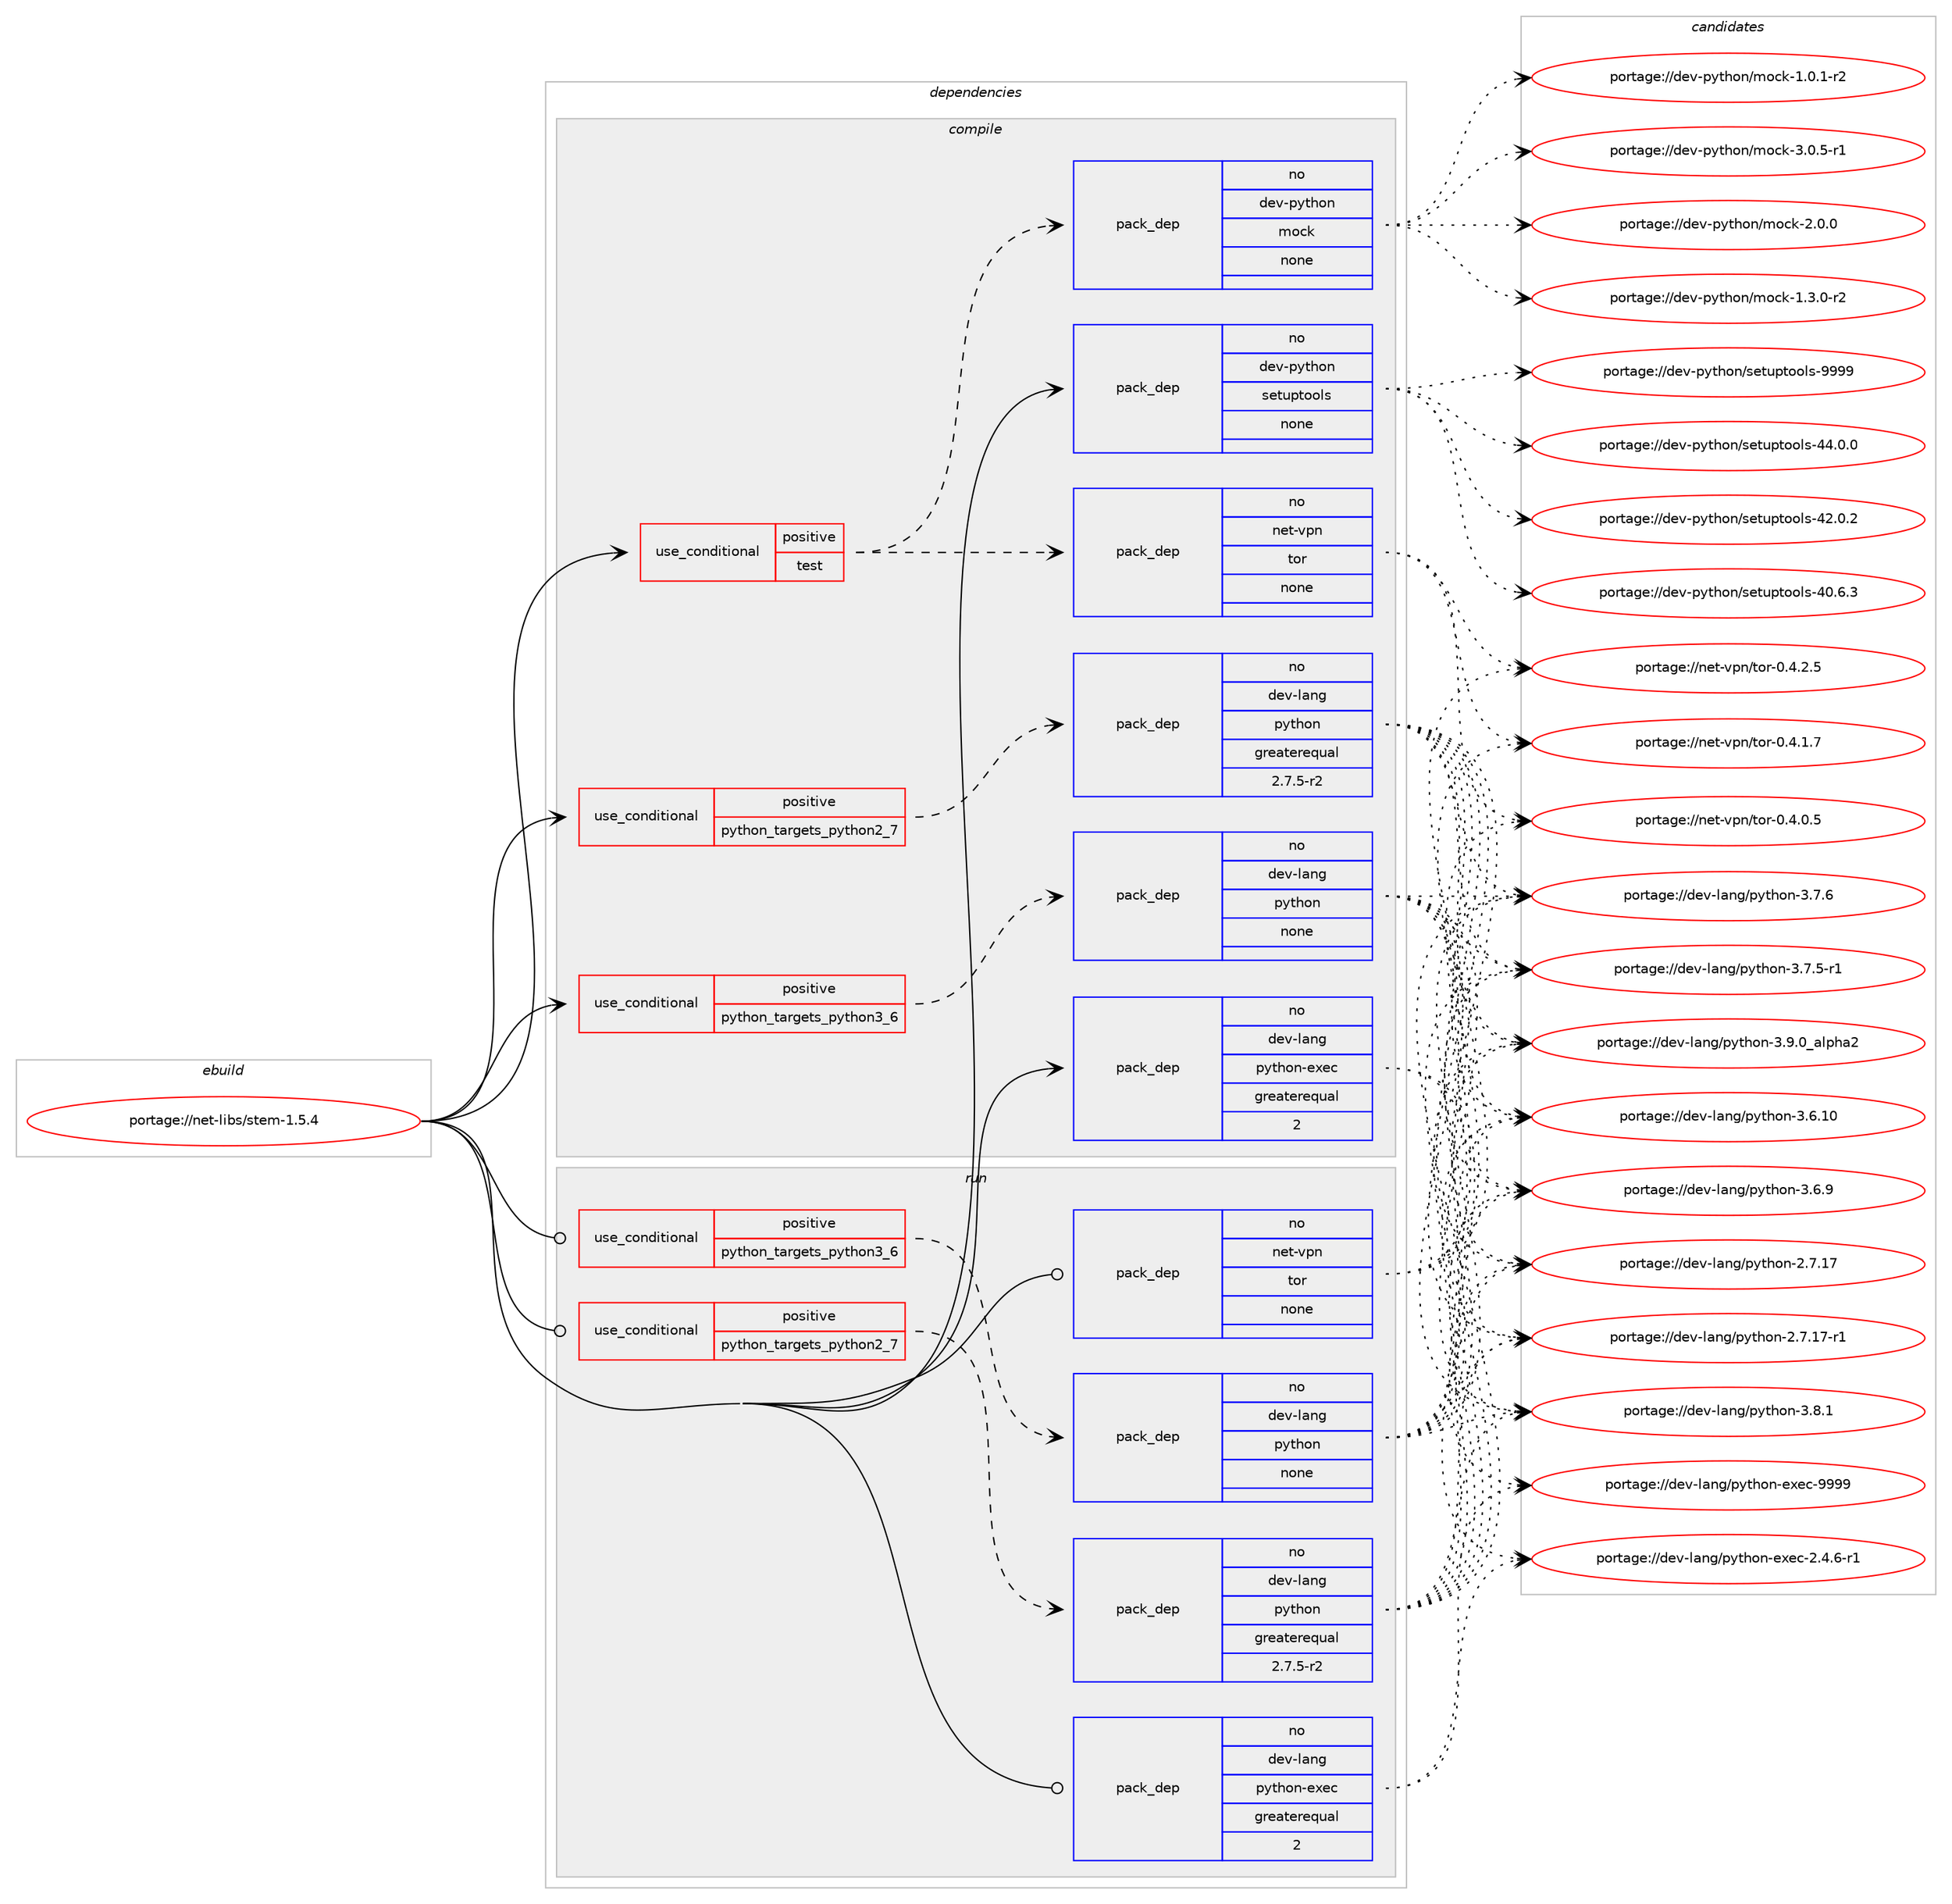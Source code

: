 digraph prolog {

# *************
# Graph options
# *************

newrank=true;
concentrate=true;
compound=true;
graph [rankdir=LR,fontname=Helvetica,fontsize=10,ranksep=1.5];#, ranksep=2.5, nodesep=0.2];
edge  [arrowhead=vee];
node  [fontname=Helvetica,fontsize=10];

# **********
# The ebuild
# **********

subgraph cluster_leftcol {
color=gray;
rank=same;
label=<<i>ebuild</i>>;
id [label="portage://net-libs/stem-1.5.4", color=red, width=4, href="../net-libs/stem-1.5.4.svg"];
}

# ****************
# The dependencies
# ****************

subgraph cluster_midcol {
color=gray;
label=<<i>dependencies</i>>;
subgraph cluster_compile {
fillcolor="#eeeeee";
style=filled;
label=<<i>compile</i>>;
subgraph cond29379 {
dependency144284 [label=<<TABLE BORDER="0" CELLBORDER="1" CELLSPACING="0" CELLPADDING="4"><TR><TD ROWSPAN="3" CELLPADDING="10">use_conditional</TD></TR><TR><TD>positive</TD></TR><TR><TD>python_targets_python2_7</TD></TR></TABLE>>, shape=none, color=red];
subgraph pack112569 {
dependency144285 [label=<<TABLE BORDER="0" CELLBORDER="1" CELLSPACING="0" CELLPADDING="4" WIDTH="220"><TR><TD ROWSPAN="6" CELLPADDING="30">pack_dep</TD></TR><TR><TD WIDTH="110">no</TD></TR><TR><TD>dev-lang</TD></TR><TR><TD>python</TD></TR><TR><TD>greaterequal</TD></TR><TR><TD>2.7.5-r2</TD></TR></TABLE>>, shape=none, color=blue];
}
dependency144284:e -> dependency144285:w [weight=20,style="dashed",arrowhead="vee"];
}
id:e -> dependency144284:w [weight=20,style="solid",arrowhead="vee"];
subgraph cond29380 {
dependency144286 [label=<<TABLE BORDER="0" CELLBORDER="1" CELLSPACING="0" CELLPADDING="4"><TR><TD ROWSPAN="3" CELLPADDING="10">use_conditional</TD></TR><TR><TD>positive</TD></TR><TR><TD>python_targets_python3_6</TD></TR></TABLE>>, shape=none, color=red];
subgraph pack112570 {
dependency144287 [label=<<TABLE BORDER="0" CELLBORDER="1" CELLSPACING="0" CELLPADDING="4" WIDTH="220"><TR><TD ROWSPAN="6" CELLPADDING="30">pack_dep</TD></TR><TR><TD WIDTH="110">no</TD></TR><TR><TD>dev-lang</TD></TR><TR><TD>python</TD></TR><TR><TD>none</TD></TR><TR><TD></TD></TR></TABLE>>, shape=none, color=blue];
}
dependency144286:e -> dependency144287:w [weight=20,style="dashed",arrowhead="vee"];
}
id:e -> dependency144286:w [weight=20,style="solid",arrowhead="vee"];
subgraph cond29381 {
dependency144288 [label=<<TABLE BORDER="0" CELLBORDER="1" CELLSPACING="0" CELLPADDING="4"><TR><TD ROWSPAN="3" CELLPADDING="10">use_conditional</TD></TR><TR><TD>positive</TD></TR><TR><TD>test</TD></TR></TABLE>>, shape=none, color=red];
subgraph pack112571 {
dependency144289 [label=<<TABLE BORDER="0" CELLBORDER="1" CELLSPACING="0" CELLPADDING="4" WIDTH="220"><TR><TD ROWSPAN="6" CELLPADDING="30">pack_dep</TD></TR><TR><TD WIDTH="110">no</TD></TR><TR><TD>dev-python</TD></TR><TR><TD>mock</TD></TR><TR><TD>none</TD></TR><TR><TD></TD></TR></TABLE>>, shape=none, color=blue];
}
dependency144288:e -> dependency144289:w [weight=20,style="dashed",arrowhead="vee"];
subgraph pack112572 {
dependency144290 [label=<<TABLE BORDER="0" CELLBORDER="1" CELLSPACING="0" CELLPADDING="4" WIDTH="220"><TR><TD ROWSPAN="6" CELLPADDING="30">pack_dep</TD></TR><TR><TD WIDTH="110">no</TD></TR><TR><TD>net-vpn</TD></TR><TR><TD>tor</TD></TR><TR><TD>none</TD></TR><TR><TD></TD></TR></TABLE>>, shape=none, color=blue];
}
dependency144288:e -> dependency144290:w [weight=20,style="dashed",arrowhead="vee"];
}
id:e -> dependency144288:w [weight=20,style="solid",arrowhead="vee"];
subgraph pack112573 {
dependency144291 [label=<<TABLE BORDER="0" CELLBORDER="1" CELLSPACING="0" CELLPADDING="4" WIDTH="220"><TR><TD ROWSPAN="6" CELLPADDING="30">pack_dep</TD></TR><TR><TD WIDTH="110">no</TD></TR><TR><TD>dev-lang</TD></TR><TR><TD>python-exec</TD></TR><TR><TD>greaterequal</TD></TR><TR><TD>2</TD></TR></TABLE>>, shape=none, color=blue];
}
id:e -> dependency144291:w [weight=20,style="solid",arrowhead="vee"];
subgraph pack112574 {
dependency144292 [label=<<TABLE BORDER="0" CELLBORDER="1" CELLSPACING="0" CELLPADDING="4" WIDTH="220"><TR><TD ROWSPAN="6" CELLPADDING="30">pack_dep</TD></TR><TR><TD WIDTH="110">no</TD></TR><TR><TD>dev-python</TD></TR><TR><TD>setuptools</TD></TR><TR><TD>none</TD></TR><TR><TD></TD></TR></TABLE>>, shape=none, color=blue];
}
id:e -> dependency144292:w [weight=20,style="solid",arrowhead="vee"];
}
subgraph cluster_compileandrun {
fillcolor="#eeeeee";
style=filled;
label=<<i>compile and run</i>>;
}
subgraph cluster_run {
fillcolor="#eeeeee";
style=filled;
label=<<i>run</i>>;
subgraph cond29382 {
dependency144293 [label=<<TABLE BORDER="0" CELLBORDER="1" CELLSPACING="0" CELLPADDING="4"><TR><TD ROWSPAN="3" CELLPADDING="10">use_conditional</TD></TR><TR><TD>positive</TD></TR><TR><TD>python_targets_python2_7</TD></TR></TABLE>>, shape=none, color=red];
subgraph pack112575 {
dependency144294 [label=<<TABLE BORDER="0" CELLBORDER="1" CELLSPACING="0" CELLPADDING="4" WIDTH="220"><TR><TD ROWSPAN="6" CELLPADDING="30">pack_dep</TD></TR><TR><TD WIDTH="110">no</TD></TR><TR><TD>dev-lang</TD></TR><TR><TD>python</TD></TR><TR><TD>greaterequal</TD></TR><TR><TD>2.7.5-r2</TD></TR></TABLE>>, shape=none, color=blue];
}
dependency144293:e -> dependency144294:w [weight=20,style="dashed",arrowhead="vee"];
}
id:e -> dependency144293:w [weight=20,style="solid",arrowhead="odot"];
subgraph cond29383 {
dependency144295 [label=<<TABLE BORDER="0" CELLBORDER="1" CELLSPACING="0" CELLPADDING="4"><TR><TD ROWSPAN="3" CELLPADDING="10">use_conditional</TD></TR><TR><TD>positive</TD></TR><TR><TD>python_targets_python3_6</TD></TR></TABLE>>, shape=none, color=red];
subgraph pack112576 {
dependency144296 [label=<<TABLE BORDER="0" CELLBORDER="1" CELLSPACING="0" CELLPADDING="4" WIDTH="220"><TR><TD ROWSPAN="6" CELLPADDING="30">pack_dep</TD></TR><TR><TD WIDTH="110">no</TD></TR><TR><TD>dev-lang</TD></TR><TR><TD>python</TD></TR><TR><TD>none</TD></TR><TR><TD></TD></TR></TABLE>>, shape=none, color=blue];
}
dependency144295:e -> dependency144296:w [weight=20,style="dashed",arrowhead="vee"];
}
id:e -> dependency144295:w [weight=20,style="solid",arrowhead="odot"];
subgraph pack112577 {
dependency144297 [label=<<TABLE BORDER="0" CELLBORDER="1" CELLSPACING="0" CELLPADDING="4" WIDTH="220"><TR><TD ROWSPAN="6" CELLPADDING="30">pack_dep</TD></TR><TR><TD WIDTH="110">no</TD></TR><TR><TD>dev-lang</TD></TR><TR><TD>python-exec</TD></TR><TR><TD>greaterequal</TD></TR><TR><TD>2</TD></TR></TABLE>>, shape=none, color=blue];
}
id:e -> dependency144297:w [weight=20,style="solid",arrowhead="odot"];
subgraph pack112578 {
dependency144298 [label=<<TABLE BORDER="0" CELLBORDER="1" CELLSPACING="0" CELLPADDING="4" WIDTH="220"><TR><TD ROWSPAN="6" CELLPADDING="30">pack_dep</TD></TR><TR><TD WIDTH="110">no</TD></TR><TR><TD>net-vpn</TD></TR><TR><TD>tor</TD></TR><TR><TD>none</TD></TR><TR><TD></TD></TR></TABLE>>, shape=none, color=blue];
}
id:e -> dependency144298:w [weight=20,style="solid",arrowhead="odot"];
}
}

# **************
# The candidates
# **************

subgraph cluster_choices {
rank=same;
color=gray;
label=<<i>candidates</i>>;

subgraph choice112569 {
color=black;
nodesep=1;
choice10010111845108971101034711212111610411111045514657464895971081121049750 [label="portage://dev-lang/python-3.9.0_alpha2", color=red, width=4,href="../dev-lang/python-3.9.0_alpha2.svg"];
choice100101118451089711010347112121116104111110455146564649 [label="portage://dev-lang/python-3.8.1", color=red, width=4,href="../dev-lang/python-3.8.1.svg"];
choice100101118451089711010347112121116104111110455146554654 [label="portage://dev-lang/python-3.7.6", color=red, width=4,href="../dev-lang/python-3.7.6.svg"];
choice1001011184510897110103471121211161041111104551465546534511449 [label="portage://dev-lang/python-3.7.5-r1", color=red, width=4,href="../dev-lang/python-3.7.5-r1.svg"];
choice100101118451089711010347112121116104111110455146544657 [label="portage://dev-lang/python-3.6.9", color=red, width=4,href="../dev-lang/python-3.6.9.svg"];
choice10010111845108971101034711212111610411111045514654464948 [label="portage://dev-lang/python-3.6.10", color=red, width=4,href="../dev-lang/python-3.6.10.svg"];
choice100101118451089711010347112121116104111110455046554649554511449 [label="portage://dev-lang/python-2.7.17-r1", color=red, width=4,href="../dev-lang/python-2.7.17-r1.svg"];
choice10010111845108971101034711212111610411111045504655464955 [label="portage://dev-lang/python-2.7.17", color=red, width=4,href="../dev-lang/python-2.7.17.svg"];
dependency144285:e -> choice10010111845108971101034711212111610411111045514657464895971081121049750:w [style=dotted,weight="100"];
dependency144285:e -> choice100101118451089711010347112121116104111110455146564649:w [style=dotted,weight="100"];
dependency144285:e -> choice100101118451089711010347112121116104111110455146554654:w [style=dotted,weight="100"];
dependency144285:e -> choice1001011184510897110103471121211161041111104551465546534511449:w [style=dotted,weight="100"];
dependency144285:e -> choice100101118451089711010347112121116104111110455146544657:w [style=dotted,weight="100"];
dependency144285:e -> choice10010111845108971101034711212111610411111045514654464948:w [style=dotted,weight="100"];
dependency144285:e -> choice100101118451089711010347112121116104111110455046554649554511449:w [style=dotted,weight="100"];
dependency144285:e -> choice10010111845108971101034711212111610411111045504655464955:w [style=dotted,weight="100"];
}
subgraph choice112570 {
color=black;
nodesep=1;
choice10010111845108971101034711212111610411111045514657464895971081121049750 [label="portage://dev-lang/python-3.9.0_alpha2", color=red, width=4,href="../dev-lang/python-3.9.0_alpha2.svg"];
choice100101118451089711010347112121116104111110455146564649 [label="portage://dev-lang/python-3.8.1", color=red, width=4,href="../dev-lang/python-3.8.1.svg"];
choice100101118451089711010347112121116104111110455146554654 [label="portage://dev-lang/python-3.7.6", color=red, width=4,href="../dev-lang/python-3.7.6.svg"];
choice1001011184510897110103471121211161041111104551465546534511449 [label="portage://dev-lang/python-3.7.5-r1", color=red, width=4,href="../dev-lang/python-3.7.5-r1.svg"];
choice100101118451089711010347112121116104111110455146544657 [label="portage://dev-lang/python-3.6.9", color=red, width=4,href="../dev-lang/python-3.6.9.svg"];
choice10010111845108971101034711212111610411111045514654464948 [label="portage://dev-lang/python-3.6.10", color=red, width=4,href="../dev-lang/python-3.6.10.svg"];
choice100101118451089711010347112121116104111110455046554649554511449 [label="portage://dev-lang/python-2.7.17-r1", color=red, width=4,href="../dev-lang/python-2.7.17-r1.svg"];
choice10010111845108971101034711212111610411111045504655464955 [label="portage://dev-lang/python-2.7.17", color=red, width=4,href="../dev-lang/python-2.7.17.svg"];
dependency144287:e -> choice10010111845108971101034711212111610411111045514657464895971081121049750:w [style=dotted,weight="100"];
dependency144287:e -> choice100101118451089711010347112121116104111110455146564649:w [style=dotted,weight="100"];
dependency144287:e -> choice100101118451089711010347112121116104111110455146554654:w [style=dotted,weight="100"];
dependency144287:e -> choice1001011184510897110103471121211161041111104551465546534511449:w [style=dotted,weight="100"];
dependency144287:e -> choice100101118451089711010347112121116104111110455146544657:w [style=dotted,weight="100"];
dependency144287:e -> choice10010111845108971101034711212111610411111045514654464948:w [style=dotted,weight="100"];
dependency144287:e -> choice100101118451089711010347112121116104111110455046554649554511449:w [style=dotted,weight="100"];
dependency144287:e -> choice10010111845108971101034711212111610411111045504655464955:w [style=dotted,weight="100"];
}
subgraph choice112571 {
color=black;
nodesep=1;
choice1001011184511212111610411111047109111991074551464846534511449 [label="portage://dev-python/mock-3.0.5-r1", color=red, width=4,href="../dev-python/mock-3.0.5-r1.svg"];
choice100101118451121211161041111104710911199107455046484648 [label="portage://dev-python/mock-2.0.0", color=red, width=4,href="../dev-python/mock-2.0.0.svg"];
choice1001011184511212111610411111047109111991074549465146484511450 [label="portage://dev-python/mock-1.3.0-r2", color=red, width=4,href="../dev-python/mock-1.3.0-r2.svg"];
choice1001011184511212111610411111047109111991074549464846494511450 [label="portage://dev-python/mock-1.0.1-r2", color=red, width=4,href="../dev-python/mock-1.0.1-r2.svg"];
dependency144289:e -> choice1001011184511212111610411111047109111991074551464846534511449:w [style=dotted,weight="100"];
dependency144289:e -> choice100101118451121211161041111104710911199107455046484648:w [style=dotted,weight="100"];
dependency144289:e -> choice1001011184511212111610411111047109111991074549465146484511450:w [style=dotted,weight="100"];
dependency144289:e -> choice1001011184511212111610411111047109111991074549464846494511450:w [style=dotted,weight="100"];
}
subgraph choice112572 {
color=black;
nodesep=1;
choice11010111645118112110471161111144548465246504653 [label="portage://net-vpn/tor-0.4.2.5", color=red, width=4,href="../net-vpn/tor-0.4.2.5.svg"];
choice11010111645118112110471161111144548465246494655 [label="portage://net-vpn/tor-0.4.1.7", color=red, width=4,href="../net-vpn/tor-0.4.1.7.svg"];
choice11010111645118112110471161111144548465246484653 [label="portage://net-vpn/tor-0.4.0.5", color=red, width=4,href="../net-vpn/tor-0.4.0.5.svg"];
dependency144290:e -> choice11010111645118112110471161111144548465246504653:w [style=dotted,weight="100"];
dependency144290:e -> choice11010111645118112110471161111144548465246494655:w [style=dotted,weight="100"];
dependency144290:e -> choice11010111645118112110471161111144548465246484653:w [style=dotted,weight="100"];
}
subgraph choice112573 {
color=black;
nodesep=1;
choice10010111845108971101034711212111610411111045101120101994557575757 [label="portage://dev-lang/python-exec-9999", color=red, width=4,href="../dev-lang/python-exec-9999.svg"];
choice10010111845108971101034711212111610411111045101120101994550465246544511449 [label="portage://dev-lang/python-exec-2.4.6-r1", color=red, width=4,href="../dev-lang/python-exec-2.4.6-r1.svg"];
dependency144291:e -> choice10010111845108971101034711212111610411111045101120101994557575757:w [style=dotted,weight="100"];
dependency144291:e -> choice10010111845108971101034711212111610411111045101120101994550465246544511449:w [style=dotted,weight="100"];
}
subgraph choice112574 {
color=black;
nodesep=1;
choice10010111845112121116104111110471151011161171121161111111081154557575757 [label="portage://dev-python/setuptools-9999", color=red, width=4,href="../dev-python/setuptools-9999.svg"];
choice100101118451121211161041111104711510111611711211611111110811545525246484648 [label="portage://dev-python/setuptools-44.0.0", color=red, width=4,href="../dev-python/setuptools-44.0.0.svg"];
choice100101118451121211161041111104711510111611711211611111110811545525046484650 [label="portage://dev-python/setuptools-42.0.2", color=red, width=4,href="../dev-python/setuptools-42.0.2.svg"];
choice100101118451121211161041111104711510111611711211611111110811545524846544651 [label="portage://dev-python/setuptools-40.6.3", color=red, width=4,href="../dev-python/setuptools-40.6.3.svg"];
dependency144292:e -> choice10010111845112121116104111110471151011161171121161111111081154557575757:w [style=dotted,weight="100"];
dependency144292:e -> choice100101118451121211161041111104711510111611711211611111110811545525246484648:w [style=dotted,weight="100"];
dependency144292:e -> choice100101118451121211161041111104711510111611711211611111110811545525046484650:w [style=dotted,weight="100"];
dependency144292:e -> choice100101118451121211161041111104711510111611711211611111110811545524846544651:w [style=dotted,weight="100"];
}
subgraph choice112575 {
color=black;
nodesep=1;
choice10010111845108971101034711212111610411111045514657464895971081121049750 [label="portage://dev-lang/python-3.9.0_alpha2", color=red, width=4,href="../dev-lang/python-3.9.0_alpha2.svg"];
choice100101118451089711010347112121116104111110455146564649 [label="portage://dev-lang/python-3.8.1", color=red, width=4,href="../dev-lang/python-3.8.1.svg"];
choice100101118451089711010347112121116104111110455146554654 [label="portage://dev-lang/python-3.7.6", color=red, width=4,href="../dev-lang/python-3.7.6.svg"];
choice1001011184510897110103471121211161041111104551465546534511449 [label="portage://dev-lang/python-3.7.5-r1", color=red, width=4,href="../dev-lang/python-3.7.5-r1.svg"];
choice100101118451089711010347112121116104111110455146544657 [label="portage://dev-lang/python-3.6.9", color=red, width=4,href="../dev-lang/python-3.6.9.svg"];
choice10010111845108971101034711212111610411111045514654464948 [label="portage://dev-lang/python-3.6.10", color=red, width=4,href="../dev-lang/python-3.6.10.svg"];
choice100101118451089711010347112121116104111110455046554649554511449 [label="portage://dev-lang/python-2.7.17-r1", color=red, width=4,href="../dev-lang/python-2.7.17-r1.svg"];
choice10010111845108971101034711212111610411111045504655464955 [label="portage://dev-lang/python-2.7.17", color=red, width=4,href="../dev-lang/python-2.7.17.svg"];
dependency144294:e -> choice10010111845108971101034711212111610411111045514657464895971081121049750:w [style=dotted,weight="100"];
dependency144294:e -> choice100101118451089711010347112121116104111110455146564649:w [style=dotted,weight="100"];
dependency144294:e -> choice100101118451089711010347112121116104111110455146554654:w [style=dotted,weight="100"];
dependency144294:e -> choice1001011184510897110103471121211161041111104551465546534511449:w [style=dotted,weight="100"];
dependency144294:e -> choice100101118451089711010347112121116104111110455146544657:w [style=dotted,weight="100"];
dependency144294:e -> choice10010111845108971101034711212111610411111045514654464948:w [style=dotted,weight="100"];
dependency144294:e -> choice100101118451089711010347112121116104111110455046554649554511449:w [style=dotted,weight="100"];
dependency144294:e -> choice10010111845108971101034711212111610411111045504655464955:w [style=dotted,weight="100"];
}
subgraph choice112576 {
color=black;
nodesep=1;
choice10010111845108971101034711212111610411111045514657464895971081121049750 [label="portage://dev-lang/python-3.9.0_alpha2", color=red, width=4,href="../dev-lang/python-3.9.0_alpha2.svg"];
choice100101118451089711010347112121116104111110455146564649 [label="portage://dev-lang/python-3.8.1", color=red, width=4,href="../dev-lang/python-3.8.1.svg"];
choice100101118451089711010347112121116104111110455146554654 [label="portage://dev-lang/python-3.7.6", color=red, width=4,href="../dev-lang/python-3.7.6.svg"];
choice1001011184510897110103471121211161041111104551465546534511449 [label="portage://dev-lang/python-3.7.5-r1", color=red, width=4,href="../dev-lang/python-3.7.5-r1.svg"];
choice100101118451089711010347112121116104111110455146544657 [label="portage://dev-lang/python-3.6.9", color=red, width=4,href="../dev-lang/python-3.6.9.svg"];
choice10010111845108971101034711212111610411111045514654464948 [label="portage://dev-lang/python-3.6.10", color=red, width=4,href="../dev-lang/python-3.6.10.svg"];
choice100101118451089711010347112121116104111110455046554649554511449 [label="portage://dev-lang/python-2.7.17-r1", color=red, width=4,href="../dev-lang/python-2.7.17-r1.svg"];
choice10010111845108971101034711212111610411111045504655464955 [label="portage://dev-lang/python-2.7.17", color=red, width=4,href="../dev-lang/python-2.7.17.svg"];
dependency144296:e -> choice10010111845108971101034711212111610411111045514657464895971081121049750:w [style=dotted,weight="100"];
dependency144296:e -> choice100101118451089711010347112121116104111110455146564649:w [style=dotted,weight="100"];
dependency144296:e -> choice100101118451089711010347112121116104111110455146554654:w [style=dotted,weight="100"];
dependency144296:e -> choice1001011184510897110103471121211161041111104551465546534511449:w [style=dotted,weight="100"];
dependency144296:e -> choice100101118451089711010347112121116104111110455146544657:w [style=dotted,weight="100"];
dependency144296:e -> choice10010111845108971101034711212111610411111045514654464948:w [style=dotted,weight="100"];
dependency144296:e -> choice100101118451089711010347112121116104111110455046554649554511449:w [style=dotted,weight="100"];
dependency144296:e -> choice10010111845108971101034711212111610411111045504655464955:w [style=dotted,weight="100"];
}
subgraph choice112577 {
color=black;
nodesep=1;
choice10010111845108971101034711212111610411111045101120101994557575757 [label="portage://dev-lang/python-exec-9999", color=red, width=4,href="../dev-lang/python-exec-9999.svg"];
choice10010111845108971101034711212111610411111045101120101994550465246544511449 [label="portage://dev-lang/python-exec-2.4.6-r1", color=red, width=4,href="../dev-lang/python-exec-2.4.6-r1.svg"];
dependency144297:e -> choice10010111845108971101034711212111610411111045101120101994557575757:w [style=dotted,weight="100"];
dependency144297:e -> choice10010111845108971101034711212111610411111045101120101994550465246544511449:w [style=dotted,weight="100"];
}
subgraph choice112578 {
color=black;
nodesep=1;
choice11010111645118112110471161111144548465246504653 [label="portage://net-vpn/tor-0.4.2.5", color=red, width=4,href="../net-vpn/tor-0.4.2.5.svg"];
choice11010111645118112110471161111144548465246494655 [label="portage://net-vpn/tor-0.4.1.7", color=red, width=4,href="../net-vpn/tor-0.4.1.7.svg"];
choice11010111645118112110471161111144548465246484653 [label="portage://net-vpn/tor-0.4.0.5", color=red, width=4,href="../net-vpn/tor-0.4.0.5.svg"];
dependency144298:e -> choice11010111645118112110471161111144548465246504653:w [style=dotted,weight="100"];
dependency144298:e -> choice11010111645118112110471161111144548465246494655:w [style=dotted,weight="100"];
dependency144298:e -> choice11010111645118112110471161111144548465246484653:w [style=dotted,weight="100"];
}
}

}
